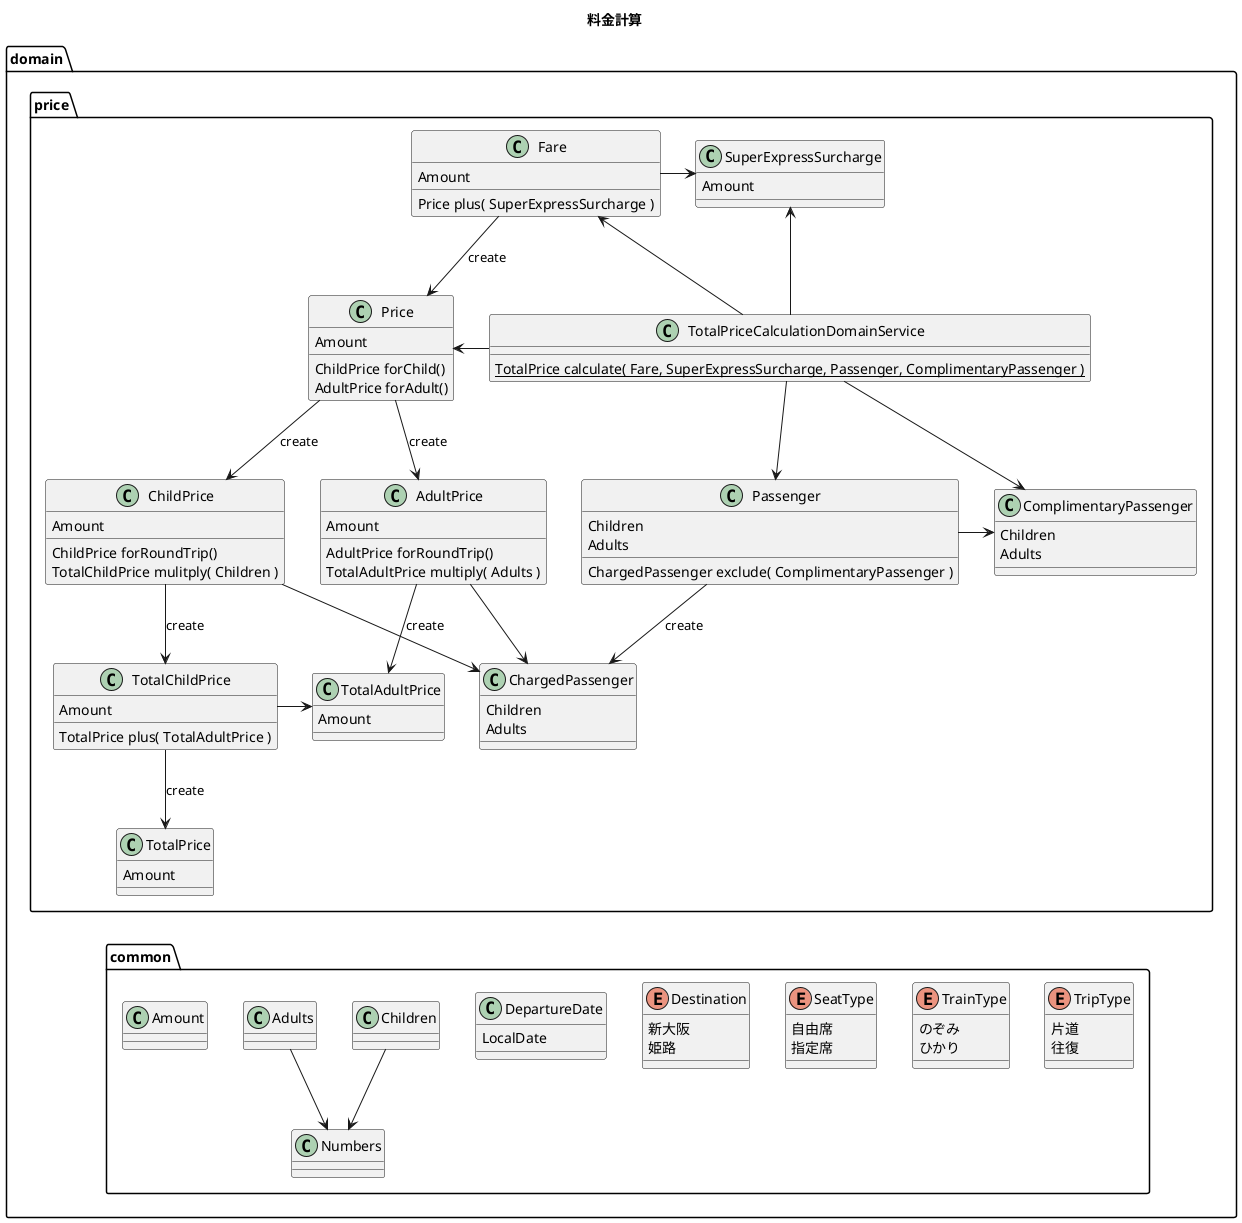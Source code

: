 @startuml
title 料金計算

namespace domain {
    namespace price {
        class Fare {
            Amount
            Price plus( SuperExpressSurcharge )
        }
        class SuperExpressSurcharge {
            Amount
        }
        class TotalPriceCalculationDomainService {
            {static} TotalPrice calculate( Fare, SuperExpressSurcharge, Passenger, ComplimentaryPassenger )
        }
        class Passenger {
            Children
            Adults
            ChargedPassenger exclude( ComplimentaryPassenger )
        }
        class ChargedPassenger {
            Children
            Adults
        }
        class ComplimentaryPassenger {
            Children
            Adults
        }
        class Price {
            Amount
            ChildPrice forChild()
            AdultPrice forAdult()
        }
        class ChildPrice {
            Amount
            ChildPrice forRoundTrip()
            TotalChildPrice mulitply( Children )
        }
        class AdultPrice {
            Amount
            AdultPrice forRoundTrip()
            TotalAdultPrice multiply( Adults )
        }
        class TotalChildPrice {
            Amount
            TotalPrice plus( TotalAdultPrice )
        }
        class TotalAdultPrice {
            Amount
        }
        class TotalPrice {
            Amount
        }

        ' 請求対象の乗客数を計算する
        TotalPriceCalculationDomainService -d-> Passenger
        TotalPriceCalculationDomainService -d-> ComplimentaryPassenger
        Passenger -r-> ComplimentaryPassenger
        Passenger -d-> ChargedPassenger: create

        ' 1 人あたりの料金を計算する
        TotalPriceCalculationDomainService -u-> Fare
        TotalPriceCalculationDomainService -u-> SuperExpressSurcharge
        Fare -r-> SuperExpressSurcharge
        Fare -d-> Price: create

        ' 子供 / 大人 1 人あたりの料金を計算する
        TotalPriceCalculationDomainService -l-> Price
        Price -d-> ChildPrice: create
        Price -d-> AdultPrice: create

        ' 子供 / 大人 のトータル料金を計算する
        ChildPrice -d-> TotalChildPrice: create
        ChildPrice -d-> ChargedPassenger
        AdultPrice -d-> TotalAdultPrice: create
        AdultPrice -d-> ChargedPassenger
        TotalChildPrice -r-> TotalAdultPrice

        ' 子供と大人合わせたトータル料金を計算する
        TotalChildPrice -d-> TotalPrice: create
    }

    namespace common {
        class Amount
        class Children
        class Adults
        class Numbers
        class DepartureDate {
            LocalDate
        }
        enum Destination {
            新大阪
            姫路
        }
        enum SeatType {
            自由席
            指定席
        }
        enum TrainType {
            のぞみ
            ひかり
        }
        enum TripType {
            片道
            往復
        }

        Amount -[hidden]r- Adults
        Adults -[hidden]r- Children
        Children -[hidden]r- DepartureDate
        DepartureDate -[hidden]r- Destination
        Destination -[hidden]r- SeatType
        SeatType -[hidden]r- TrainType
        TrainType -[hidden]r- TripType

        Children -d-> Numbers
        Adults -d-> Numbers
    }

    domain.price.TotalPrice -[hidden]d- domain.common.Amount
}

@enduml